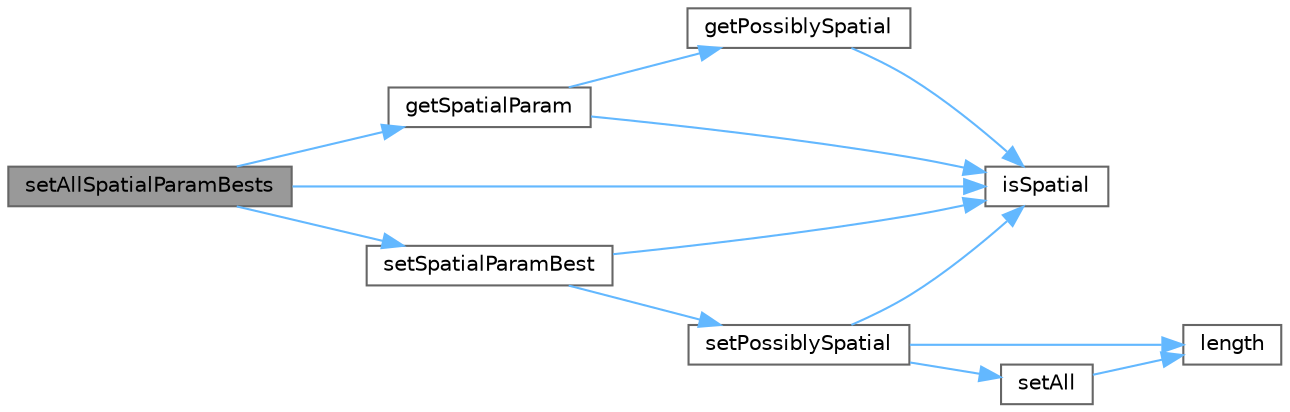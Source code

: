 digraph "setAllSpatialParamBests"
{
 // LATEX_PDF_SIZE
  bgcolor="transparent";
  edge [fontname=Helvetica,fontsize=10,labelfontname=Helvetica,labelfontsize=10];
  node [fontname=Helvetica,fontsize=10,shape=box,height=0.2,width=0.4];
  rankdir="LR";
  Node1 [id="Node000001",label="setAllSpatialParamBests",height=0.2,width=0.4,color="gray40", fillcolor="grey60", style="filled", fontcolor="black",tooltip=" "];
  Node1 -> Node2 [id="edge1_Node000001_Node000002",color="steelblue1",style="solid",tooltip=" "];
  Node2 [id="Node000002",label="getSpatialParam",height=0.2,width=0.4,color="grey40", fillcolor="white", style="filled",URL="$d7/dd8/_s_i_p_n_e_topts_in_2spatial_params_8c.html#ac941eee725b3734909015835a7cad499",tooltip=" "];
  Node2 -> Node3 [id="edge2_Node000002_Node000003",color="steelblue1",style="solid",tooltip=" "];
  Node3 [id="Node000003",label="getPossiblySpatial",height=0.2,width=0.4,color="grey40", fillcolor="white", style="filled",URL="$d7/dd8/_s_i_p_n_e_topts_in_2spatial_params_8c.html#ace067e115166bd724ba5081dbf1f6f27",tooltip=" "];
  Node3 -> Node4 [id="edge3_Node000003_Node000004",color="steelblue1",style="solid",tooltip=" "];
  Node4 [id="Node000004",label="isSpatial",height=0.2,width=0.4,color="grey40", fillcolor="white", style="filled",URL="$d7/dd8/_s_i_p_n_e_topts_in_2spatial_params_8c.html#ae99fa2266ffe4ed506690f3cf382e26e",tooltip=" "];
  Node2 -> Node4 [id="edge4_Node000002_Node000004",color="steelblue1",style="solid",tooltip=" "];
  Node1 -> Node4 [id="edge5_Node000001_Node000004",color="steelblue1",style="solid",tooltip=" "];
  Node1 -> Node5 [id="edge6_Node000001_Node000005",color="steelblue1",style="solid",tooltip=" "];
  Node5 [id="Node000005",label="setSpatialParamBest",height=0.2,width=0.4,color="grey40", fillcolor="white", style="filled",URL="$d7/dd8/_s_i_p_n_e_topts_in_2spatial_params_8c.html#a38345b7475085c422641bef990f69dcf",tooltip=" "];
  Node5 -> Node4 [id="edge7_Node000005_Node000004",color="steelblue1",style="solid",tooltip=" "];
  Node5 -> Node6 [id="edge8_Node000005_Node000006",color="steelblue1",style="solid",tooltip=" "];
  Node6 [id="Node000006",label="setPossiblySpatial",height=0.2,width=0.4,color="grey40", fillcolor="white", style="filled",URL="$d7/dd8/_s_i_p_n_e_topts_in_2spatial_params_8c.html#a6408e0394af508aa2c48021b712a2bdd",tooltip=" "];
  Node6 -> Node4 [id="edge9_Node000006_Node000004",color="steelblue1",style="solid",tooltip=" "];
  Node6 -> Node7 [id="edge10_Node000006_Node000007",color="steelblue1",style="solid",tooltip=" "];
  Node7 [id="Node000007",label="length",height=0.2,width=0.4,color="grey40", fillcolor="white", style="filled",URL="$d9/dce/daylen_8m.html#a86e0024c249e4a09333409ec56451e1e",tooltip=" "];
  Node6 -> Node8 [id="edge11_Node000006_Node000008",color="steelblue1",style="solid",tooltip=" "];
  Node8 [id="Node000008",label="setAll",height=0.2,width=0.4,color="grey40", fillcolor="white", style="filled",URL="$d7/dd8/_s_i_p_n_e_topts_in_2spatial_params_8c.html#ab81f54de2aa764b487efc4c6164859e4",tooltip=" "];
  Node8 -> Node7 [id="edge12_Node000008_Node000007",color="steelblue1",style="solid",tooltip=" "];
}
